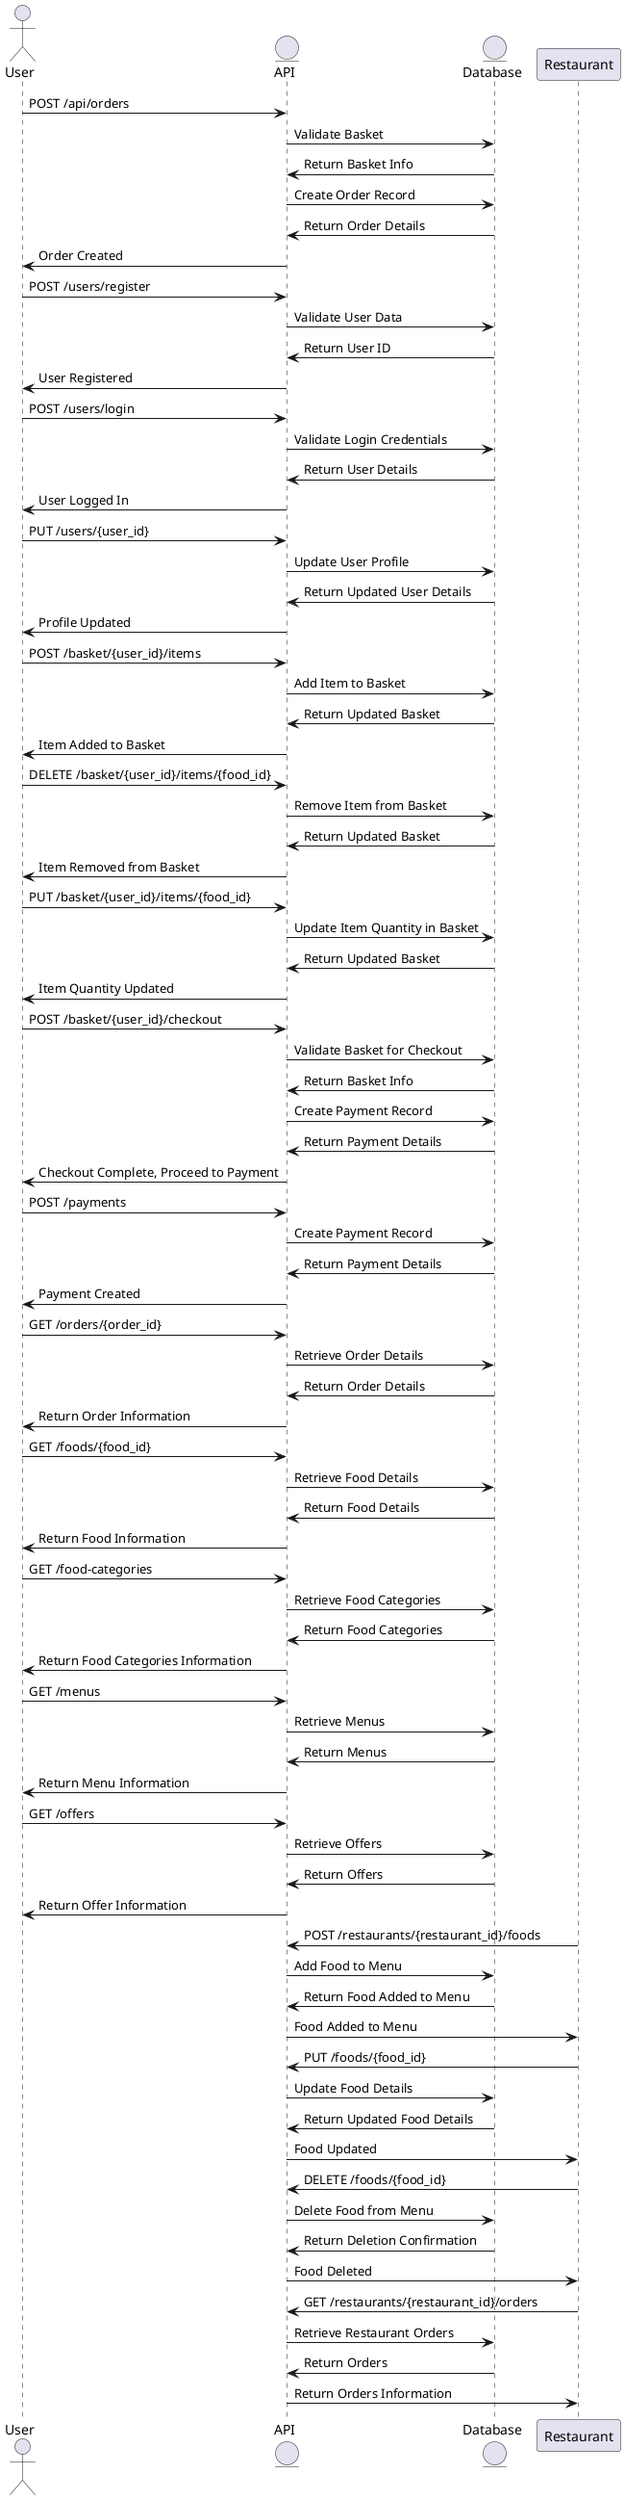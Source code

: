 @startuml
actor User
entity API
entity Database

' User requests to place an order
User -> API: POST /api/orders
API -> Database: Validate Basket
Database -> API: Return Basket Info
API -> Database: Create Order Record
Database -> API: Return Order Details
API -> User: Order Created

' User requests to register
User -> API: POST /users/register
API -> Database: Validate User Data
Database -> API: Return User ID
API -> User: User Registered

' User requests to login
User -> API: POST /users/login
API -> Database: Validate Login Credentials
Database -> API: Return User Details
API -> User: User Logged In

' User updates profile
User -> API: PUT /users/{user_id}
API -> Database: Update User Profile
Database -> API: Return Updated User Details
API -> User: Profile Updated

' User adds item to basket
User -> API: POST /basket/{user_id}/items
API -> Database: Add Item to Basket
Database -> API: Return Updated Basket
API -> User: Item Added to Basket

' User removes item from basket
User -> API: DELETE /basket/{user_id}/items/{food_id}
API -> Database: Remove Item from Basket
Database -> API: Return Updated Basket
API -> User: Item Removed from Basket

' User updates item quantity in basket
User -> API: PUT /basket/{user_id}/items/{food_id}
API -> Database: Update Item Quantity in Basket
Database -> API: Return Updated Basket
API -> User: Item Quantity Updated

' User proceeds to checkout
User -> API: POST /basket/{user_id}/checkout
API -> Database: Validate Basket for Checkout
Database -> API: Return Basket Info
API -> Database: Create Payment Record
Database -> API: Return Payment Details
API -> User: Checkout Complete, Proceed to Payment

' User makes a payment
User -> API: POST /payments
API -> Database: Create Payment Record
Database -> API: Return Payment Details
API -> User: Payment Created

' User views order details
User -> API: GET /orders/{order_id}
API -> Database: Retrieve Order Details
Database -> API: Return Order Details
API -> User: Return Order Information

' User views food details
User -> API: GET /foods/{food_id}
API -> Database: Retrieve Food Details
Database -> API: Return Food Details
API -> User: Return Food Information

' User views food categories
User -> API: GET /food-categories
API -> Database: Retrieve Food Categories
Database -> API: Return Food Categories
API -> User: Return Food Categories Information

' User views menu
User -> API: GET /menus
API -> Database: Retrieve Menus
Database -> API: Return Menus
API -> User: Return Menu Information

' User views offers
User -> API: GET /offers
API -> Database: Retrieve Offers
Database -> API: Return Offers
API -> User: Return Offer Information

' Restaurant adds food to menu
Restaurant -> API: POST /restaurants/{restaurant_id}/foods
API -> Database: Add Food to Menu
Database -> API: Return Food Added to Menu
API -> Restaurant: Food Added to Menu

' Restaurant updates food details
Restaurant -> API: PUT /foods/{food_id}
API -> Database: Update Food Details
Database -> API: Return Updated Food Details
API -> Restaurant: Food Updated

' Restaurant deletes food from menu
Restaurant -> API: DELETE /foods/{food_id}
API -> Database: Delete Food from Menu
Database -> API: Return Deletion Confirmation
API -> Restaurant: Food Deleted

' Restaurant views orders
Restaurant -> API: GET /restaurants/{restaurant_id}/orders
API -> Database: Retrieve Restaurant Orders
Database -> API: Return Orders
API -> Restaurant: Return Orders Information
@enduml
